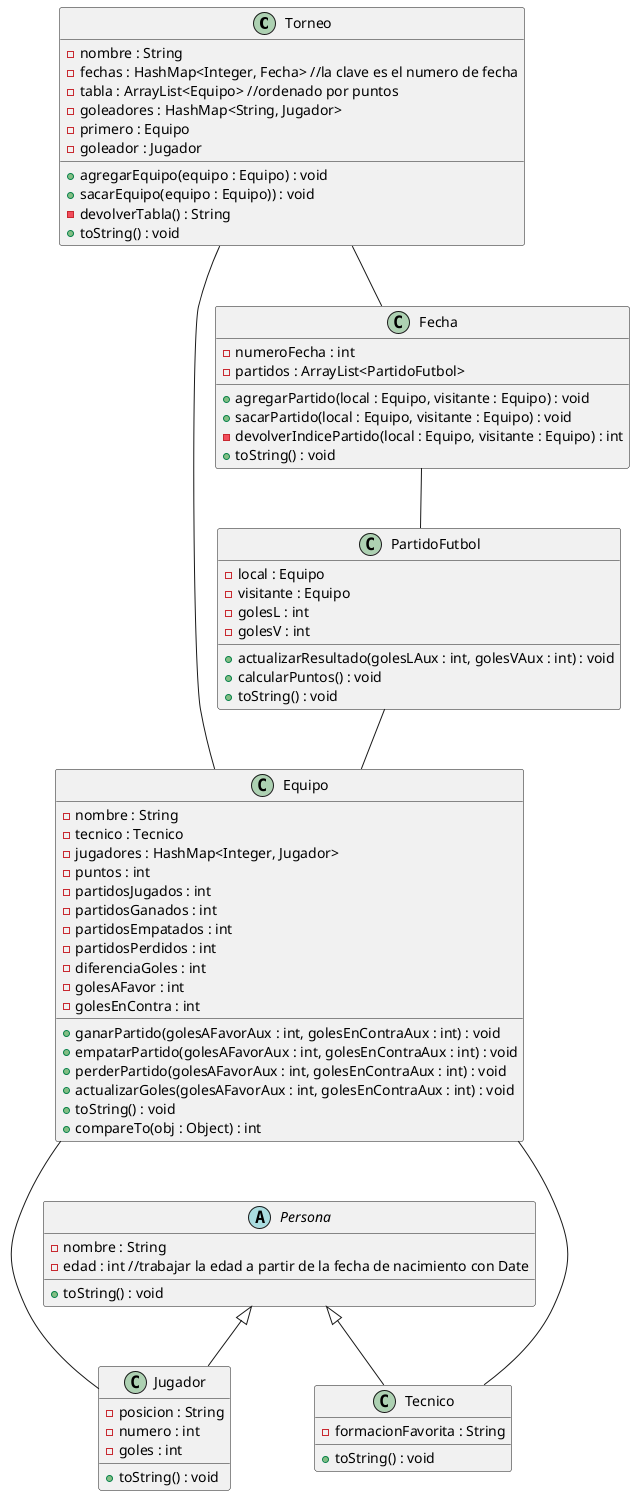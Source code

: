 @startuml
Torneo -- Equipo
Torneo -- Fecha
Fecha -- PartidoFutbol
PartidoFutbol -- Equipo
Equipo --- Jugador
Equipo --- Tecnico
class Torneo {
    - nombre : String
    - fechas : HashMap<Integer, Fecha> //la clave es el numero de fecha
    - tabla : ArrayList<Equipo> //ordenado por puntos
    - goleadores : HashMap<String, Jugador>
    - primero : Equipo
    - goleador : Jugador
    + agregarEquipo(equipo : Equipo) : void
    + sacarEquipo(equipo : Equipo)) : void
    - devolverTabla() : String
    + toString() : void
}
class Fecha {
    - numeroFecha : int
    - partidos : ArrayList<PartidoFutbol>
    + agregarPartido(local : Equipo, visitante : Equipo) : void
    + sacarPartido(local : Equipo, visitante : Equipo) : void
    - devolverIndicePartido(local : Equipo, visitante : Equipo) : int
    + toString() : void
}
class PartidoFutbol {
    - local : Equipo
    - visitante : Equipo
    - golesL : int
    - golesV : int
    + actualizarResultado(golesLAux : int, golesVAux : int) : void
    + calcularPuntos() : void
    + toString() : void
}
class Equipo {
    - nombre : String
    - tecnico : Tecnico
    - jugadores : HashMap<Integer, Jugador>
    - puntos : int
    - partidosJugados : int
    - partidosGanados : int
    - partidosEmpatados : int
    - partidosPerdidos : int
    - diferenciaGoles : int
    - golesAFavor : int
    - golesEnContra : int
    + ganarPartido(golesAFavorAux : int, golesEnContraAux : int) : void
    + empatarPartido(golesAFavorAux : int, golesEnContraAux : int) : void
    + perderPartido(golesAFavorAux : int, golesEnContraAux : int) : void
    + actualizarGoles(golesAFavorAux : int, golesEnContraAux : int) : void
    + toString() : void
    + compareTo(obj : Object) : int
}
abstract class Persona {
    - nombre : String
    - edad : int //trabajar la edad a partir de la fecha de nacimiento con Date
    + toString() : void
}
class Jugador extends Persona {
    - posicion : String
    - numero : int
    - goles : int
    + toString() : void
}
class Tecnico extends Persona {
    - formacionFavorita : String
    + toString() : void
}
@enduml
